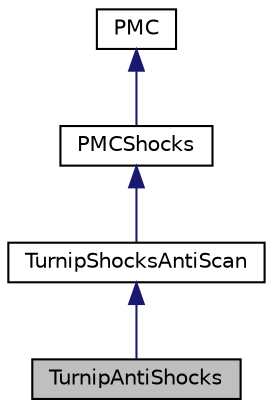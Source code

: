 digraph "TurnipAntiShocks"
{
 // INTERACTIVE_SVG=YES
  bgcolor="transparent";
  edge [fontname="Helvetica",fontsize="10",labelfontname="Helvetica",labelfontsize="10"];
  node [fontname="Helvetica",fontsize="10",shape=record];
  Node0 [label="TurnipAntiShocks",height=0.2,width=0.4,color="black", fillcolor="grey75", style="filled", fontcolor="black"];
  Node1 -> Node0 [dir="back",color="midnightblue",fontsize="10",style="solid",fontname="Helvetica"];
  Node1 [label="TurnipShocksAntiScan",height=0.2,width=0.4,color="black",URL="$d0/d0c/classumontreal_1_1ssj_1_1networks_1_1staticreliability_1_1TurnipShocksAntiScan.html",tooltip="This class implements the turnip algorithm with reverse scan to estimate the unreliability of a netwo..."];
  Node2 -> Node1 [dir="back",color="midnightblue",fontsize="10",style="solid",fontname="Helvetica"];
  Node2 [label="PMCShocks",height=0.2,width=0.4,color="black",URL="$d1/df0/classumontreal_1_1ssj_1_1networks_1_1staticreliability_1_1PMCShocks.html",tooltip="This class implements the Permutation Monte Carlo method with shocks to estimate the reliability of a..."];
  Node3 -> Node2 [dir="back",color="midnightblue",fontsize="10",style="solid",fontname="Helvetica"];
  Node3 [label="PMC",height=0.2,width=0.4,color="black",URL="$dc/db6/classumontreal_1_1ssj_1_1networks_1_1staticreliability_1_1PMC.html",tooltip="This class implements the Permutation Monte Carlo method to estimate the reliability of a network..."];
}
